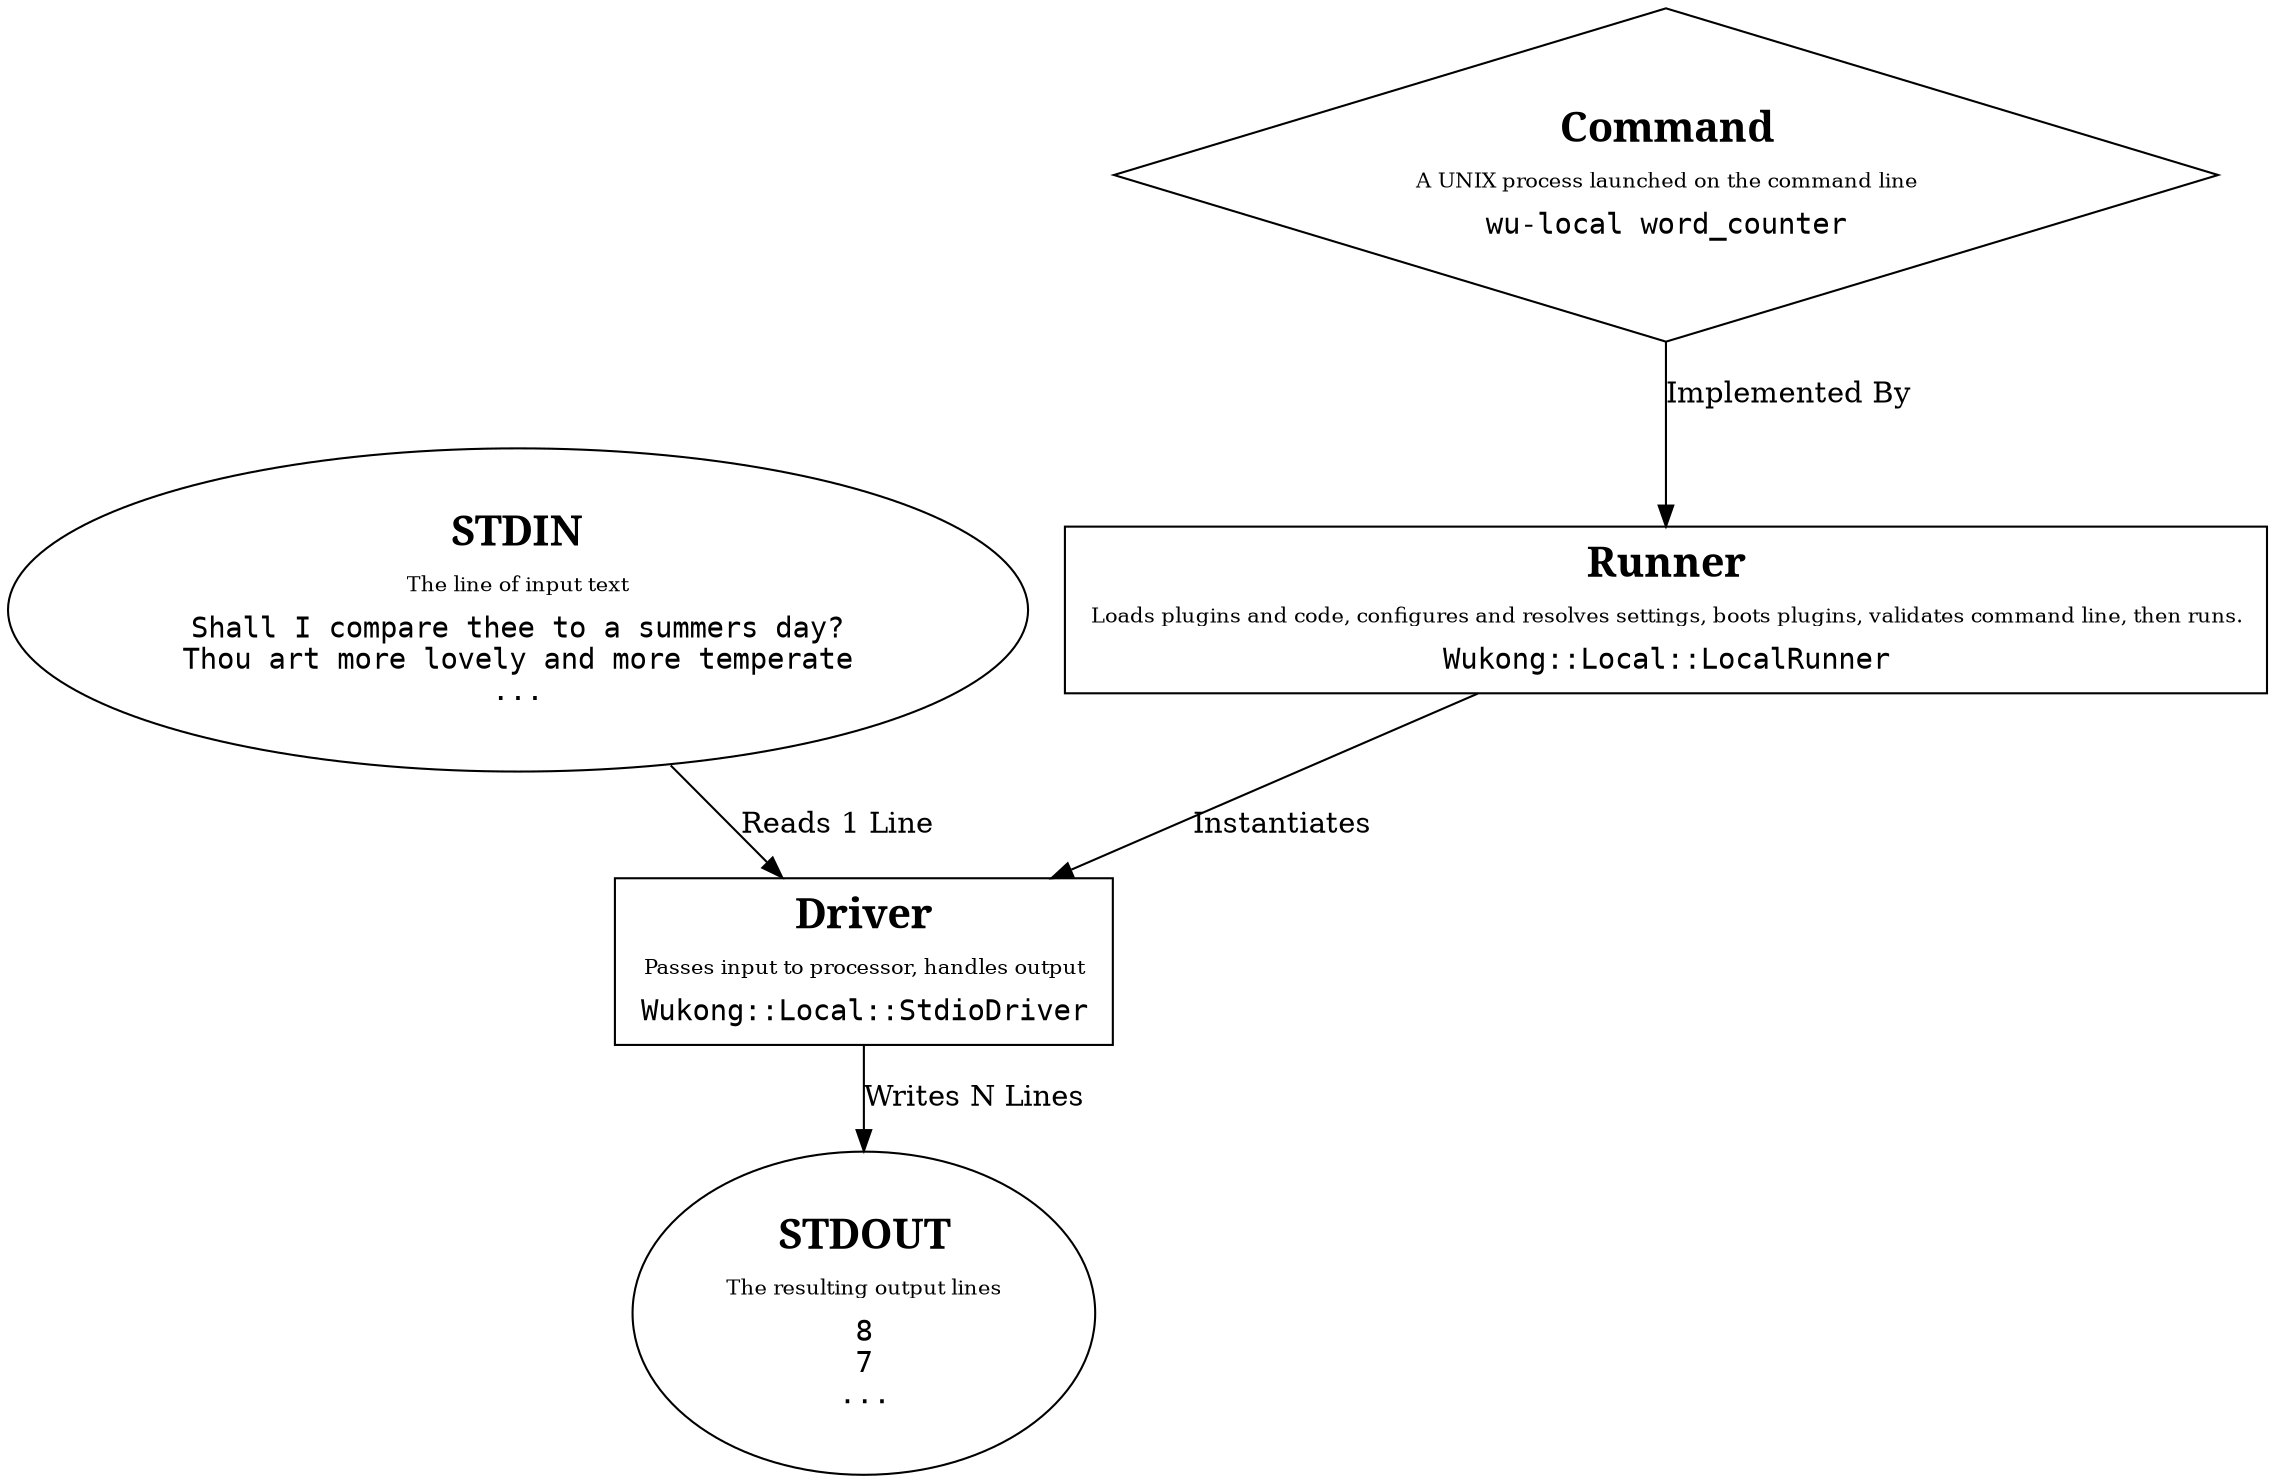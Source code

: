 digraph WuLocalControlFlow {
	size ="100,100";
	stdin [label=<
	       <TABLE BORDER="0" CELLBORDER="0" CELLSPACING="0" CELLPADDING="4">
	       <TR><TD><FONT FACE="BOLD" POINT-SIZE="20">STDIN</FONT></TD></TR>
	       <TR><TD><FONT POINT-SIZE="10">The line of input text</FONT></TD></TR>
	       <TR><TD><FONT FACE="MONOSPACE">Shall I compare thee to a summers day?<BR/>Thou art more lovely and more temperate<BR/>...</FONT></TD></TR>
	       
	       </TABLE>>];
	command [shape=diamond,label=<
		 <TABLE BORDER="0" CELLBORDER="0" CELLSPACING="0" CELLPADDING="4">
		 <TR><TD><FONT FACE="BOLD" POINT-SIZE="20">Command</FONT></TD></TR>
		 <TR><TD><FONT POINT-SIZE="10">A UNIX process launched on the command line</FONT></TD></TR>
		 <TR><TD><FONT FACE="MONOSPACE">wu-local word_counter</FONT></TD></TR>
		 </TABLE>>];
	runner [shape=box,label=<
		<TABLE BORDER="0" CELLBORDER="0" CELLSPACING="0" CELLPADDING="4">
		<TR><TD><FONT FACE="BOLD" POINT-SIZE="20">Runner</FONT></TD></TR>
		<TR><TD><FONT POINT-SIZE="10">Loads plugins and code, configures and resolves settings, boots plugins, validates command line, then runs.</FONT></TD></TR>
		<TR><TD><FONT FACE="MONOSPACE">Wukong::Local::LocalRunner</FONT></TD></TR>
		</TABLE>>];
	driver [shape=box,label=<
		<TABLE BORDER="0" CELLBORDER="0" CELLSPACING="0" CELLPADDING="4">
		<TR><TD><FONT FACE="BOLD" POINT-SIZE="20">Driver</FONT></TD></TR>
		<TR><TD><FONT POINT-SIZE="10">Passes input to processor, handles output</FONT></TD></TR>
		<TR><TD><FONT FACE="MONOSPACE">Wukong::Local::StdioDriver</FONT></TD></TR>
		</TABLE>>];
	stdout [label=<
		<TABLE BORDER="0" CELLBORDER="0" CELLSPACING="0" CELLPADDING="4">
		<TR><TD><FONT FACE="BOLD" POINT-SIZE="20">STDOUT</FONT></TD></TR>
		<TR><TD><FONT POINT-SIZE="10">The resulting output lines</FONT></TD></TR>
		<TR><TD><FONT FACE="MONOSPACE">8<BR/>7<BR/>...</FONT></TD></TR>
		</TABLE>>];

		command -> runner [label="Implemented By"];
		runner -> driver [label="Instantiates"];
		stdin -> driver [label="Reads 1 Line"];
		driver -> stdout [label="Writes N Lines"];
	}